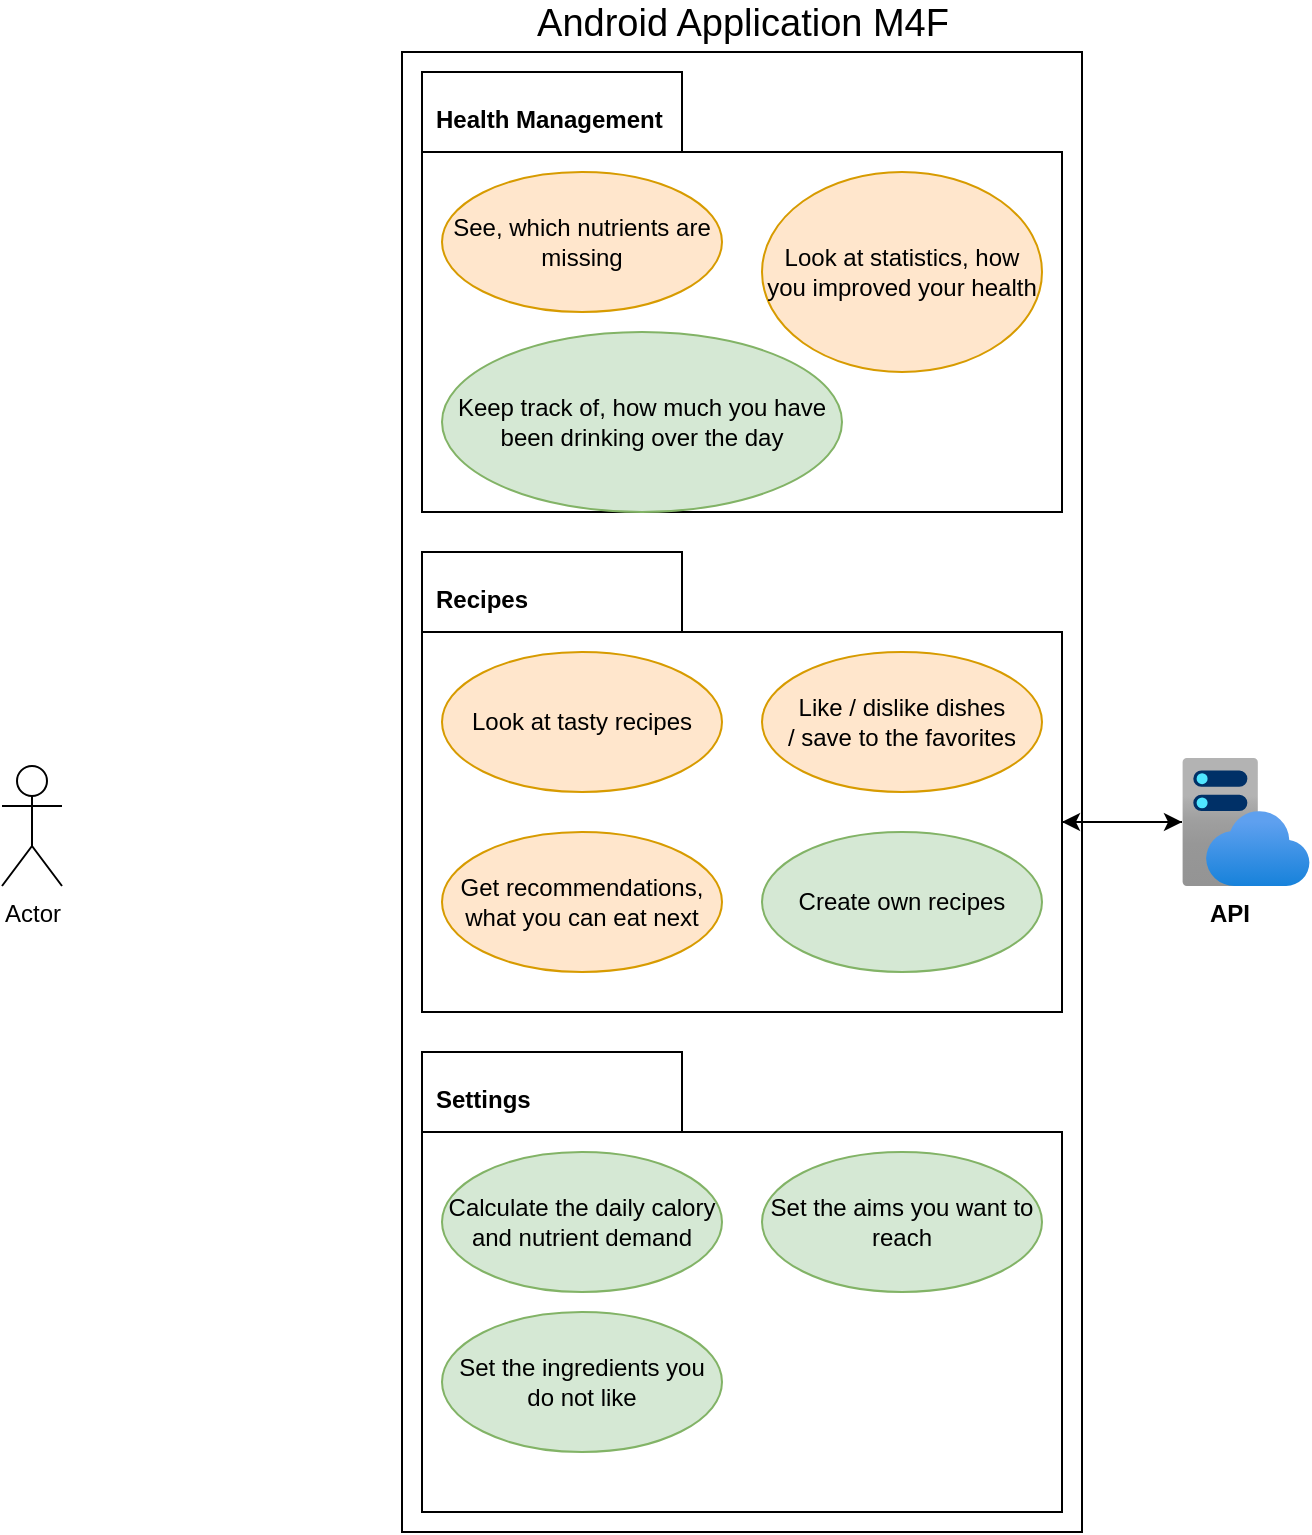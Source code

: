 <mxfile version="13.3.9" type="github">
  <diagram id="ToanAmvhAh_Zf448w_O6" name="Page-1">
    <mxGraphModel dx="1038" dy="548" grid="1" gridSize="10" guides="1" tooltips="1" connect="1" arrows="1" fold="1" page="1" pageScale="1" pageWidth="827" pageHeight="1169" math="0" shadow="0">
      <root>
        <mxCell id="0" />
        <mxCell id="1" parent="0" />
        <mxCell id="MW7hc3G7Tkg9zOo1a2e1-1" value="&lt;font style=&quot;font-size: 19px&quot;&gt;Android Application M4F&lt;br&gt;&lt;/font&gt;" style="html=1;labelPosition=center;verticalLabelPosition=top;align=center;verticalAlign=bottom;" vertex="1" parent="1">
          <mxGeometry x="310" y="50" width="340" height="740" as="geometry" />
        </mxCell>
        <mxCell id="MW7hc3G7Tkg9zOo1a2e1-2" value="Actor" style="shape=umlActor;verticalLabelPosition=bottom;verticalAlign=top;html=1;" vertex="1" parent="1">
          <mxGeometry x="110" y="407" width="30" height="60" as="geometry" />
        </mxCell>
        <UserObject label="Health Management" id="MW7hc3G7Tkg9zOo1a2e1-3">
          <mxCell style="shape=folder;fontStyle=1;spacingTop=10;tabWidth=130;tabHeight=40;tabPosition=left;html=1;labelPosition=center;verticalLabelPosition=middle;align=left;verticalAlign=top;labelBorderColor=none;spacingLeft=5;" vertex="1" parent="1">
            <mxGeometry x="320" y="60" width="320" height="220" as="geometry" />
          </mxCell>
        </UserObject>
        <mxCell id="MW7hc3G7Tkg9zOo1a2e1-4" value="See, which nutrients are missing" style="ellipse;whiteSpace=wrap;html=1;align=center;fillColor=#ffe6cc;strokeColor=#d79b00;" vertex="1" parent="1">
          <mxGeometry x="330" y="110" width="140" height="70" as="geometry" />
        </mxCell>
        <mxCell id="MW7hc3G7Tkg9zOo1a2e1-5" style="edgeStyle=orthogonalEdgeStyle;rounded=0;orthogonalLoop=1;jettySize=auto;html=1;exitX=0;exitY=0;exitDx=320;exitDy=135;exitPerimeter=0;" edge="1" parent="1" source="MW7hc3G7Tkg9zOo1a2e1-6" target="MW7hc3G7Tkg9zOo1a2e1-15">
          <mxGeometry relative="1" as="geometry" />
        </mxCell>
        <UserObject label="Recipes" id="MW7hc3G7Tkg9zOo1a2e1-6">
          <mxCell style="shape=folder;fontStyle=1;spacingTop=10;tabWidth=130;tabHeight=40;tabPosition=left;html=1;labelPosition=center;verticalLabelPosition=middle;align=left;verticalAlign=top;labelBorderColor=none;spacingLeft=5;" vertex="1" parent="1">
            <mxGeometry x="320" y="300" width="320" height="230" as="geometry" />
          </mxCell>
        </UserObject>
        <mxCell id="MW7hc3G7Tkg9zOo1a2e1-7" value="Look at tasty recipes" style="ellipse;whiteSpace=wrap;html=1;align=center;fillColor=#ffe6cc;strokeColor=#d79b00;" vertex="1" parent="1">
          <mxGeometry x="330" y="350" width="140" height="70" as="geometry" />
        </mxCell>
        <mxCell id="MW7hc3G7Tkg9zOo1a2e1-8" value="Keep track of, how much you have been drinking over the day" style="ellipse;whiteSpace=wrap;html=1;align=center;fillColor=#d5e8d4;strokeColor=#82b366;" vertex="1" parent="1">
          <mxGeometry x="330" y="190" width="200" height="90" as="geometry" />
        </mxCell>
        <mxCell id="MW7hc3G7Tkg9zOo1a2e1-9" value="Look at statistics, how you improved your health" style="ellipse;whiteSpace=wrap;html=1;align=center;fillColor=#ffe6cc;strokeColor=#d79b00;" vertex="1" parent="1">
          <mxGeometry x="490" y="110" width="140" height="100" as="geometry" />
        </mxCell>
        <mxCell id="MW7hc3G7Tkg9zOo1a2e1-10" value="Get recommendations, what you can eat next" style="ellipse;whiteSpace=wrap;html=1;align=center;fillColor=#ffe6cc;strokeColor=#d79b00;" vertex="1" parent="1">
          <mxGeometry x="330" y="440" width="140" height="70" as="geometry" />
        </mxCell>
        <mxCell id="MW7hc3G7Tkg9zOo1a2e1-11" value="Like / dislike dishes&lt;br&gt;/ save to the favorites" style="ellipse;whiteSpace=wrap;html=1;align=center;fillColor=#ffe6cc;strokeColor=#d79b00;" vertex="1" parent="1">
          <mxGeometry x="490" y="350" width="140" height="70" as="geometry" />
        </mxCell>
        <UserObject label="Settings" id="MW7hc3G7Tkg9zOo1a2e1-12">
          <mxCell style="shape=folder;fontStyle=1;spacingTop=10;tabWidth=130;tabHeight=40;tabPosition=left;html=1;labelPosition=center;verticalLabelPosition=middle;align=left;verticalAlign=top;labelBorderColor=none;spacingLeft=5;" vertex="1" parent="1">
            <mxGeometry x="320" y="550" width="320" height="230" as="geometry" />
          </mxCell>
        </UserObject>
        <mxCell id="MW7hc3G7Tkg9zOo1a2e1-13" value="Calculate the daily calory and nutrient demand" style="ellipse;whiteSpace=wrap;html=1;align=center;fillColor=#d5e8d4;strokeColor=#82b366;" vertex="1" parent="1">
          <mxGeometry x="330" y="600" width="140" height="70" as="geometry" />
        </mxCell>
        <mxCell id="MW7hc3G7Tkg9zOo1a2e1-14" style="edgeStyle=orthogonalEdgeStyle;rounded=0;orthogonalLoop=1;jettySize=auto;html=1;entryX=0;entryY=0;entryDx=320;entryDy=135;entryPerimeter=0;" edge="1" parent="1" source="MW7hc3G7Tkg9zOo1a2e1-15" target="MW7hc3G7Tkg9zOo1a2e1-6">
          <mxGeometry relative="1" as="geometry" />
        </mxCell>
        <mxCell id="MW7hc3G7Tkg9zOo1a2e1-15" value="" style="aspect=fixed;html=1;points=[];align=center;image;fontSize=12;image=img/lib/azure2/app_services/App_Service_Plans.svg;gradientColor=none;" vertex="1" parent="1">
          <mxGeometry x="700" y="403" width="64" height="64" as="geometry" />
        </mxCell>
        <mxCell id="MW7hc3G7Tkg9zOo1a2e1-16" value="Create own recipes" style="ellipse;whiteSpace=wrap;html=1;align=center;fillColor=#d5e8d4;strokeColor=#82b366;" vertex="1" parent="1">
          <mxGeometry x="490" y="440" width="140" height="70" as="geometry" />
        </mxCell>
        <mxCell id="MW7hc3G7Tkg9zOo1a2e1-17" value="API" style="text;align=center;fontStyle=1;verticalAlign=middle;spacingLeft=3;spacingRight=3;strokeColor=none;rotatable=0;points=[[0,0.5],[1,0.5]];portConstraint=eastwest;" vertex="1" parent="1">
          <mxGeometry x="690" y="467" width="68" height="26" as="geometry" />
        </mxCell>
        <mxCell id="MW7hc3G7Tkg9zOo1a2e1-18" value="Set the aims you want to reach" style="ellipse;whiteSpace=wrap;html=1;align=center;fillColor=#d5e8d4;strokeColor=#82b366;" vertex="1" parent="1">
          <mxGeometry x="490" y="600" width="140" height="70" as="geometry" />
        </mxCell>
        <mxCell id="MW7hc3G7Tkg9zOo1a2e1-19" value="Set the ingredients you do not like" style="ellipse;whiteSpace=wrap;html=1;align=center;fillColor=#d5e8d4;strokeColor=#82b366;" vertex="1" parent="1">
          <mxGeometry x="330" y="680" width="140" height="70" as="geometry" />
        </mxCell>
      </root>
    </mxGraphModel>
  </diagram>
</mxfile>

